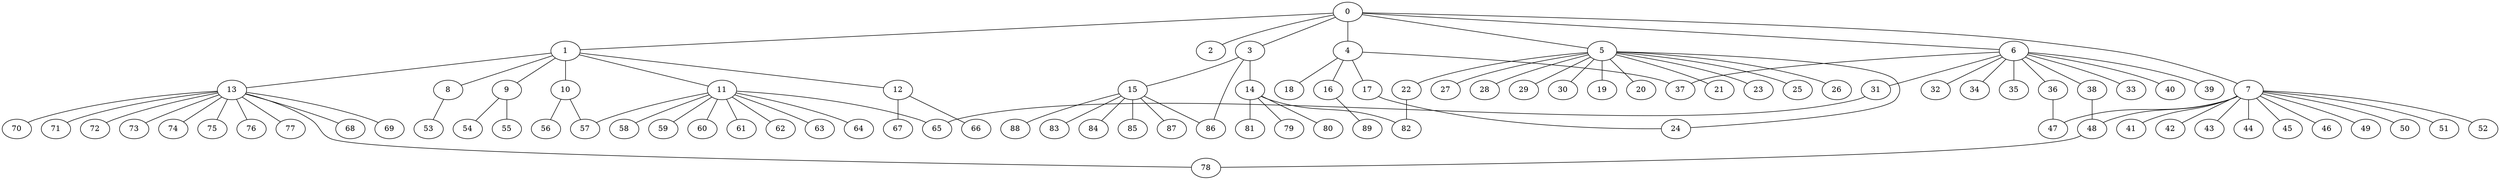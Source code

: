 
graph graphname {
    0 -- 1
0 -- 2
0 -- 3
0 -- 4
0 -- 5
0 -- 6
0 -- 7
1 -- 8
1 -- 9
1 -- 10
1 -- 11
1 -- 12
1 -- 13
3 -- 14
3 -- 15
3 -- 86
4 -- 16
4 -- 18
4 -- 17
4 -- 37
5 -- 19
5 -- 20
5 -- 21
5 -- 22
5 -- 23
5 -- 24
5 -- 25
5 -- 26
5 -- 27
5 -- 28
5 -- 29
5 -- 30
6 -- 32
6 -- 34
6 -- 35
6 -- 36
6 -- 37
6 -- 38
6 -- 33
6 -- 40
6 -- 39
6 -- 31
7 -- 41
7 -- 42
7 -- 43
7 -- 44
7 -- 45
7 -- 46
7 -- 47
7 -- 48
7 -- 49
7 -- 50
7 -- 51
7 -- 52
8 -- 53
9 -- 54
9 -- 55
10 -- 56
10 -- 57
11 -- 64
11 -- 65
11 -- 57
11 -- 58
11 -- 59
11 -- 60
11 -- 61
11 -- 62
11 -- 63
12 -- 66
12 -- 67
13 -- 68
13 -- 69
13 -- 70
13 -- 71
13 -- 72
13 -- 73
13 -- 74
13 -- 75
13 -- 76
13 -- 77
13 -- 78
14 -- 80
14 -- 81
14 -- 82
14 -- 79
15 -- 83
15 -- 84
15 -- 85
15 -- 86
15 -- 87
15 -- 88
16 -- 89
17 -- 24
22 -- 82
31 -- 65
36 -- 47
38 -- 48
48 -- 78

}

